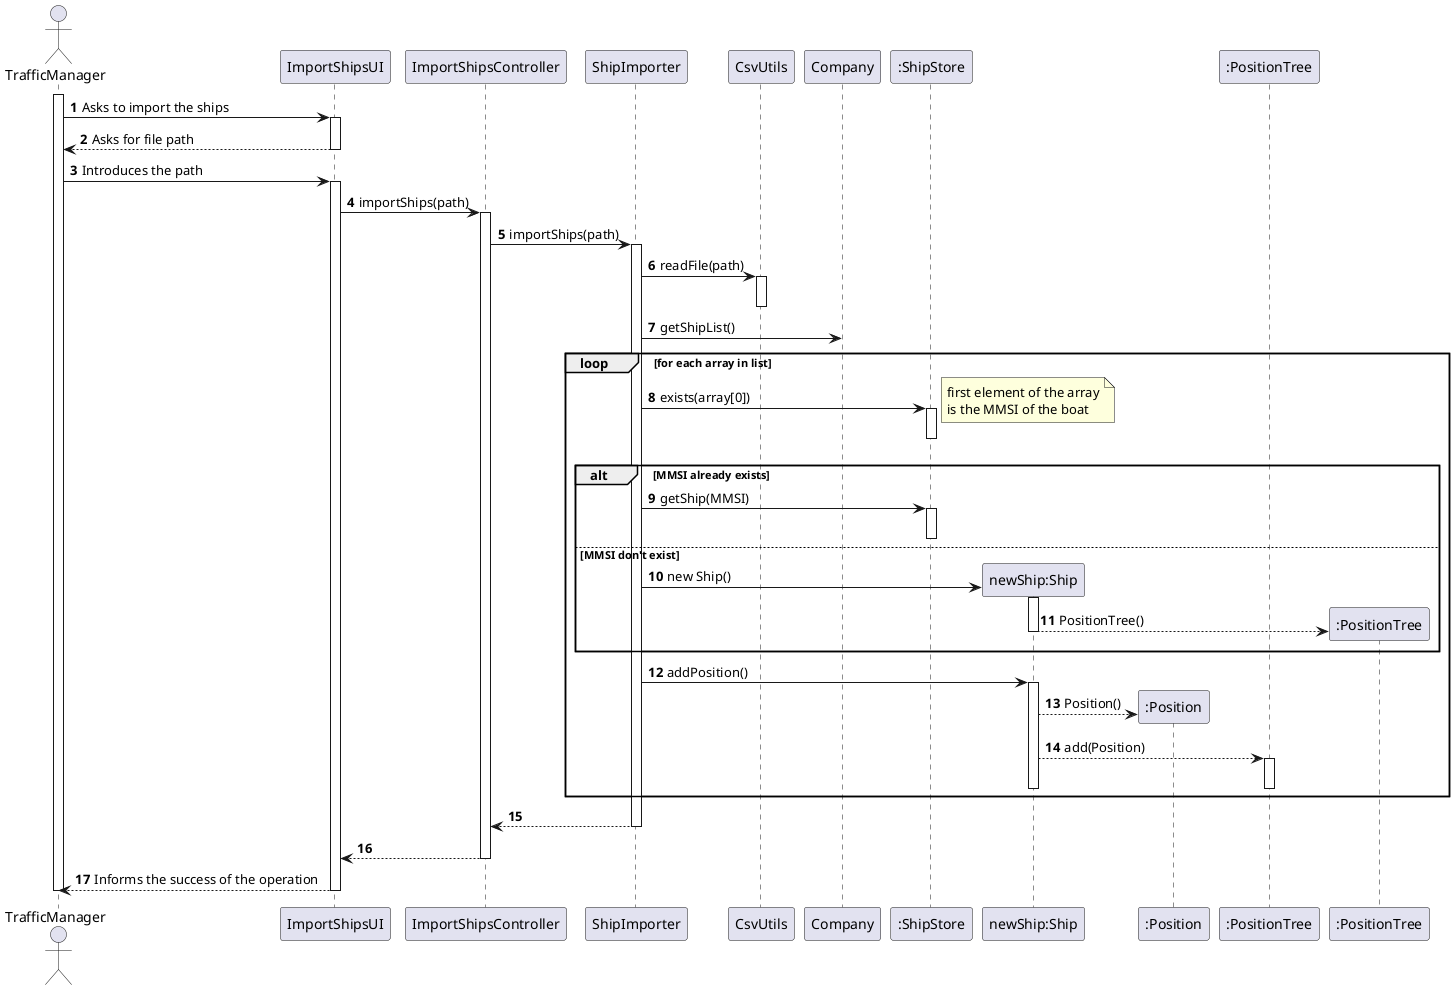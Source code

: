 @startuml
autonumber
actor TrafficManager
participant ImportShipsUI as UI
participant ImportShipsController as Controller
participant ShipImporter as Import
participant "CsvUtils" as Utils
participant "Company" as Company
participant ":ShipStore" as SStore
participant "newShip:Ship" as Ship
participant ":Position" as Position
participant ":PositionTree" as PositionTree
participant ":PositionTree" as PositionTree1


activate TrafficManager


TrafficManager -> UI: Asks to import the ships
activate UI
UI --> TrafficManager: Asks for file path
deactivate UI

TrafficManager -> UI: Introduces the path
activate UI
UI -> Controller: importShips(path)
activate Controller
Controller -> Import: importShips(path)
activate Import
Import -> Utils: readFile(path)
activate Utils
deactivate Utils
Import -> Company: getShipList()

loop for each array in list
Import -> SStore: exists(array[0])
activate SStore
deactivate
note right
first element of the array
is the MMSI of the boat
end note

alt MMSI already exists
Import -> SStore: getShip(MMSI)
activate SStore
deactivate


else MMSI don't exist
Import -> Ship**: new Ship()
activate Ship
Ship -->PositionTree1**: PositionTree()
deactivate


end
Import -> Ship: addPosition()
activate Ship
Ship --> Position**: Position()
Ship --> PositionTree: add(Position)
activate PositionTree
deactivate
deactivate
end
return
return
deactivate Import

deactivate Controller
TrafficManager <-- UI: Informs the success of the operation
deactivate UI
deactivate TrafficManager
@enduml